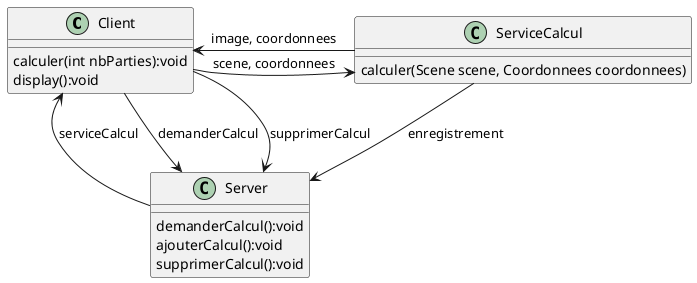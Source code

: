 @startuml
'https://plantuml.com/class-diagram

class Client {
    calculer(int nbParties):void
    display():void
}

class Server {
    demanderCalcul():void
    ajouterCalcul():void
    supprimerCalcul():void
}

class ServiceCalcul {
    calculer(Scene scene, Coordonnees coordonnees)
}

Client <- ServiceCalcul : image, coordonnees
ServiceCalcul <- Client : scene, coordonnees

Server <-- Client : demanderCalcul
Client <-- Server : serviceCalcul
Server <-- Client : supprimerCalcul

ServiceCalcul --> Server : enregistrement

@enduml